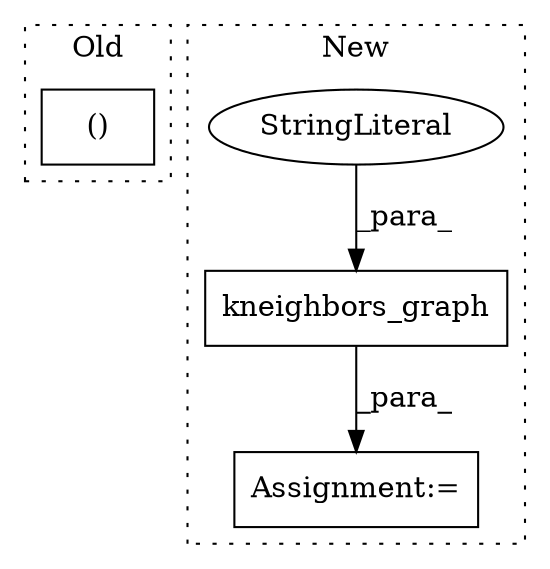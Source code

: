 digraph G {
subgraph cluster0 {
1 [label="()" a="106" s="12160" l="37" shape="box"];
label = "Old";
style="dotted";
}
subgraph cluster1 {
2 [label="kneighbors_graph" a="32" s="12105,12132" l="17,1" shape="box"];
3 [label="StringLiteral" a="45" s="12122" l="10" shape="ellipse"];
4 [label="Assignment:=" a="7" s="12100" l="1" shape="box"];
label = "New";
style="dotted";
}
2 -> 4 [label="_para_"];
3 -> 2 [label="_para_"];
}